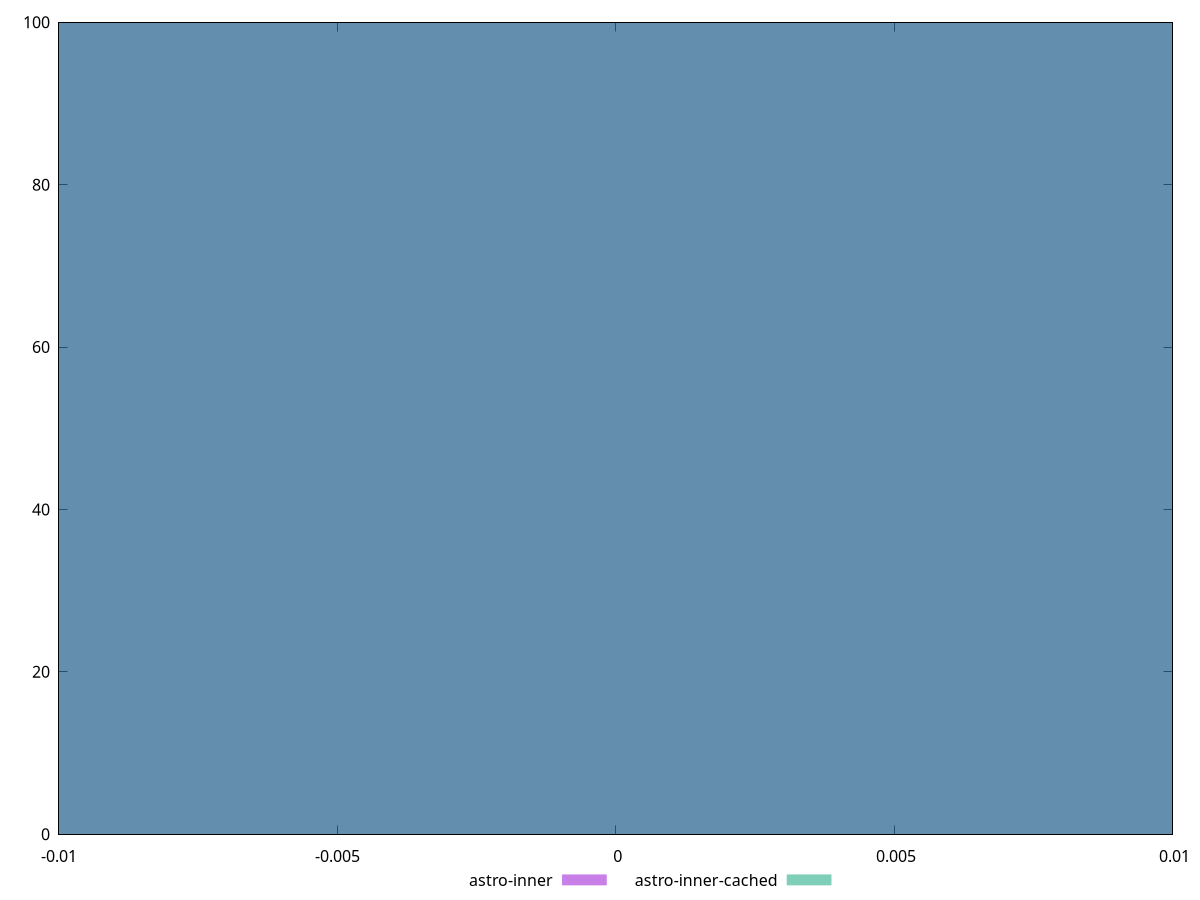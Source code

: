 reset

$astroInner <<EOF
0 100
EOF

$astroInnerCached <<EOF
0 100
EOF

set key outside below
set boxwidth 0.1
set xrange [-0.01:0.01]
set yrange [0:100]
set trange [0:100]
set style fill transparent solid 0.5 noborder
set terminal svg size 640, 500 enhanced background rgb 'white'
set output "reports/report_00033_2021-03-01T14-23-16.841Z/offscreen-images/comparison/histogram/2_vs_3.svg"

plot $astroInner title "astro-inner" with boxes, \
     $astroInnerCached title "astro-inner-cached" with boxes

reset
